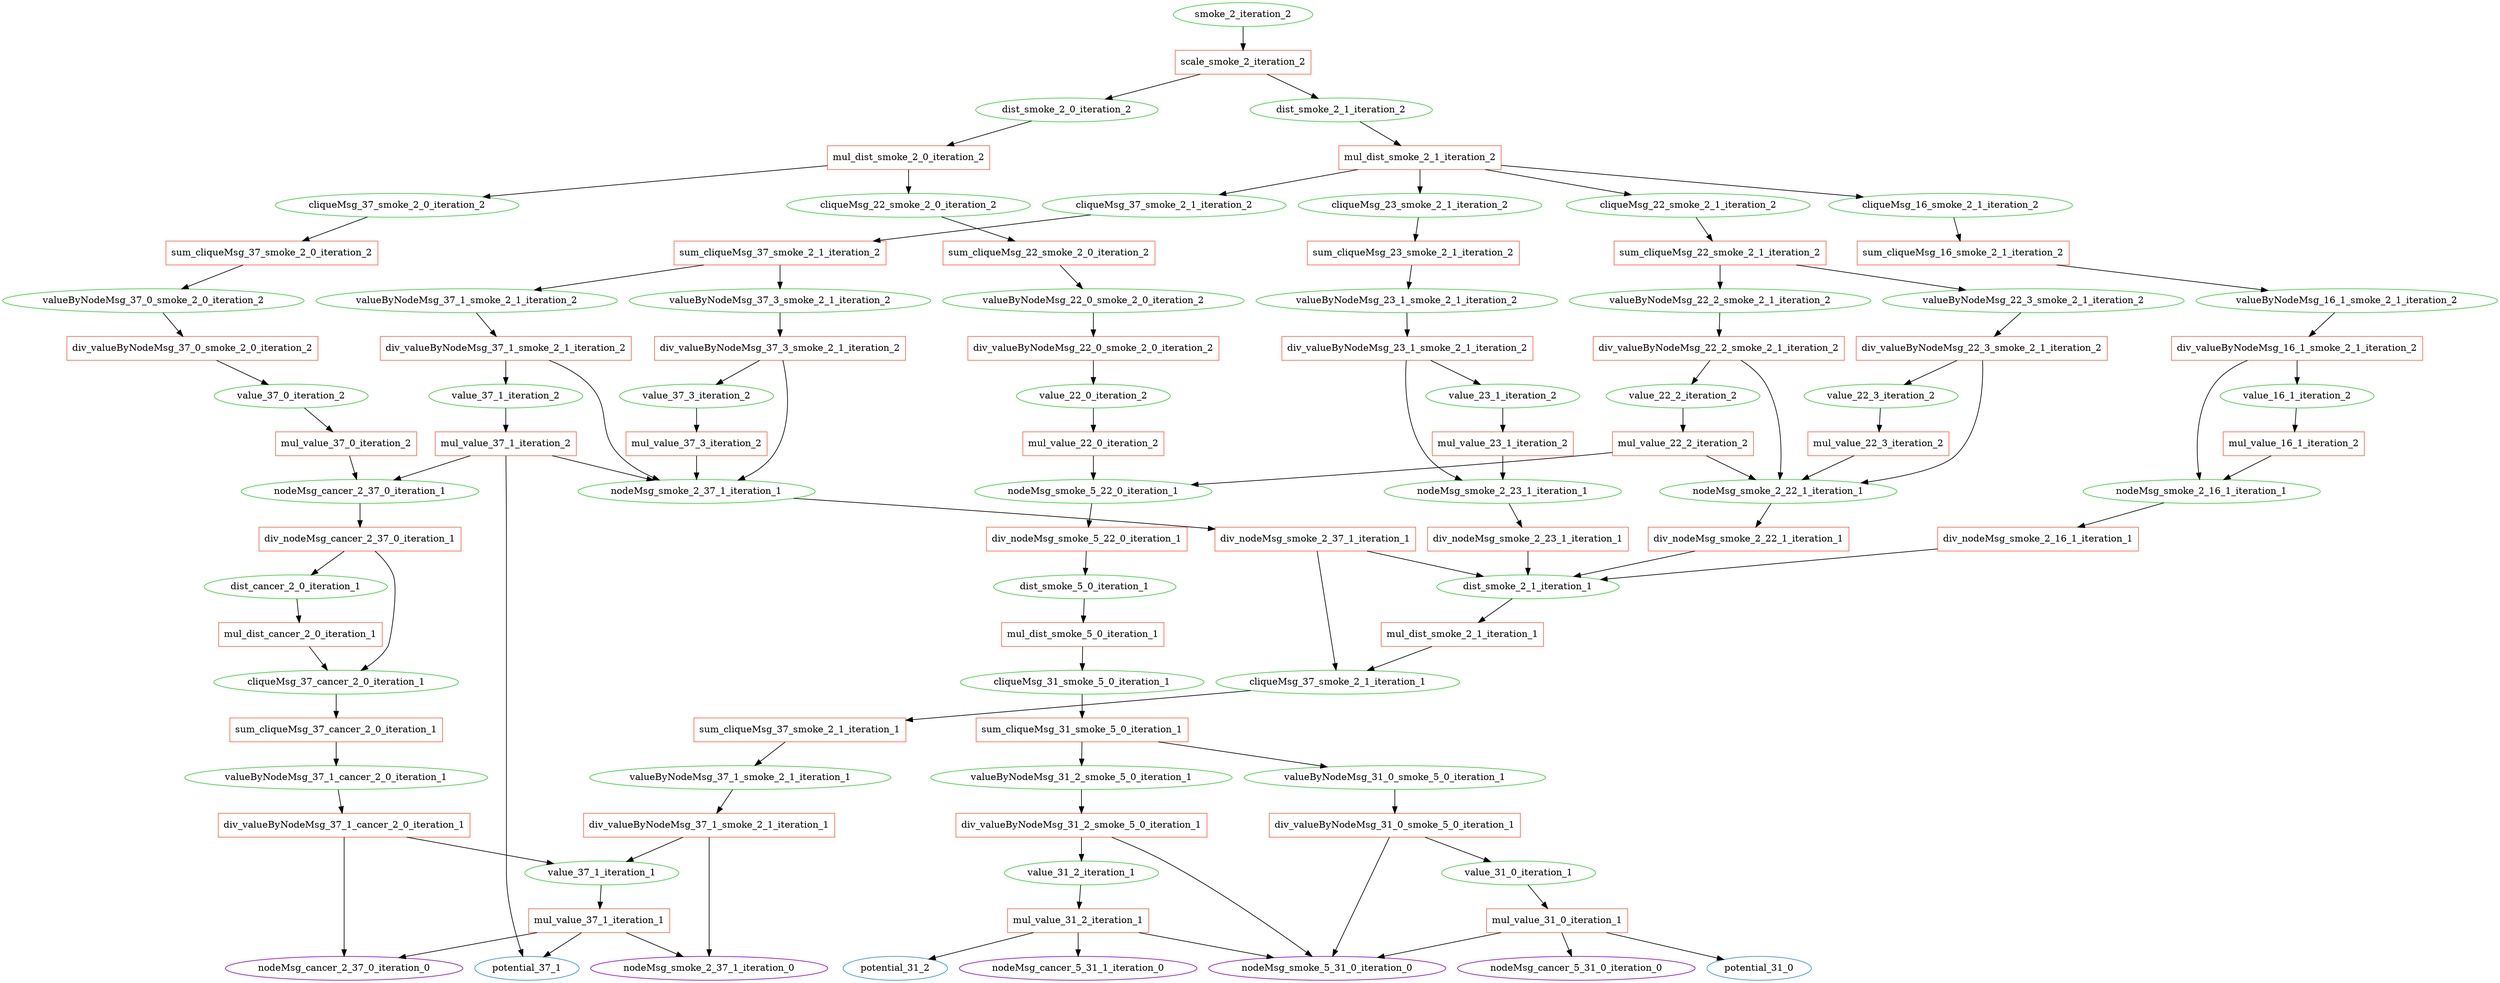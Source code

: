 digraph G {
0 [label="smoke_2_iteration_2", shape=oval, color=limegreen];
1 [label="scale_smoke_2_iteration_2", shape=box, color=tomato];
2 [label="dist_smoke_2_0_iteration_2", shape=oval, color=limegreen];
3 [label="mul_dist_smoke_2_0_iteration_2", shape=box, color=tomato];
4 [label="cliqueMsg_22_smoke_2_0_iteration_2", shape=oval, color=limegreen];
5 [label="sum_cliqueMsg_22_smoke_2_0_iteration_2", shape=box, color=tomato];
6 [label="valueByNodeMsg_22_0_smoke_2_0_iteration_2", shape=oval, color=limegreen];
7 [label="div_valueByNodeMsg_22_0_smoke_2_0_iteration_2", shape=box, color=tomato];
8 [label="value_22_0_iteration_2", shape=oval, color=limegreen];
9 [label="mul_value_22_0_iteration_2", shape=box, color=tomato];
10 [label="nodeMsg_smoke_5_22_0_iteration_1", shape=oval, color=limegreen];
11 [label="div_nodeMsg_smoke_5_22_0_iteration_1", shape=box, color=tomato];
12 [label="dist_smoke_5_0_iteration_1", shape=oval, color=limegreen];
13 [label="mul_dist_smoke_5_0_iteration_1", shape=box, color=tomato];
14 [label="cliqueMsg_31_smoke_5_0_iteration_1", shape=oval, color=limegreen];
15 [label="sum_cliqueMsg_31_smoke_5_0_iteration_1", shape=box, color=tomato];
16 [label="valueByNodeMsg_31_0_smoke_5_0_iteration_1", shape=oval, color=limegreen];
17 [label="div_valueByNodeMsg_31_0_smoke_5_0_iteration_1", shape=box, color=tomato];
18 [label="value_31_0_iteration_1", shape=oval, color=limegreen];
19 [label="mul_value_31_0_iteration_1", shape=box, color=tomato];
20 [label="potential_31_0", shape=oval, color=dodgerblue];
21 [label="nodeMsg_smoke_5_31_0_iteration_0", shape=oval, color=darkviolet];
22 [label="nodeMsg_cancer_5_31_0_iteration_0", shape=oval, color=darkviolet];
23 [label="valueByNodeMsg_31_2_smoke_5_0_iteration_1", shape=oval, color=limegreen];
24 [label="div_valueByNodeMsg_31_2_smoke_5_0_iteration_1", shape=box, color=tomato];
25 [label="value_31_2_iteration_1", shape=oval, color=limegreen];
26 [label="mul_value_31_2_iteration_1", shape=box, color=tomato];
27 [label="potential_31_2", shape=oval, color=dodgerblue];
28 [label="nodeMsg_cancer_5_31_1_iteration_0", shape=oval, color=darkviolet];
29 [label="cliqueMsg_37_smoke_2_0_iteration_2", shape=oval, color=limegreen];
30 [label="sum_cliqueMsg_37_smoke_2_0_iteration_2", shape=box, color=tomato];
31 [label="valueByNodeMsg_37_0_smoke_2_0_iteration_2", shape=oval, color=limegreen];
32 [label="div_valueByNodeMsg_37_0_smoke_2_0_iteration_2", shape=box, color=tomato];
33 [label="value_37_0_iteration_2", shape=oval, color=limegreen];
34 [label="mul_value_37_0_iteration_2", shape=box, color=tomato];
35 [label="nodeMsg_cancer_2_37_0_iteration_1", shape=oval, color=limegreen];
36 [label="div_nodeMsg_cancer_2_37_0_iteration_1", shape=box, color=tomato];
37 [label="dist_cancer_2_0_iteration_1", shape=oval, color=limegreen];
38 [label="mul_dist_cancer_2_0_iteration_1", shape=box, color=tomato];
39 [label="cliqueMsg_37_cancer_2_0_iteration_1", shape=oval, color=limegreen];
40 [label="sum_cliqueMsg_37_cancer_2_0_iteration_1", shape=box, color=tomato];
41 [label="valueByNodeMsg_37_1_cancer_2_0_iteration_1", shape=oval, color=limegreen];
42 [label="div_valueByNodeMsg_37_1_cancer_2_0_iteration_1", shape=box, color=tomato];
43 [label="value_37_1_iteration_1", shape=oval, color=limegreen];
44 [label="mul_value_37_1_iteration_1", shape=box, color=tomato];
45 [label="potential_37_1", shape=oval, color=dodgerblue];
46 [label="nodeMsg_smoke_2_37_1_iteration_0", shape=oval, color=darkviolet];
47 [label="nodeMsg_cancer_2_37_0_iteration_0", shape=oval, color=darkviolet];
48 [label="dist_smoke_2_1_iteration_2", shape=oval, color=limegreen];
49 [label="mul_dist_smoke_2_1_iteration_2", shape=box, color=tomato];
50 [label="cliqueMsg_16_smoke_2_1_iteration_2", shape=oval, color=limegreen];
51 [label="sum_cliqueMsg_16_smoke_2_1_iteration_2", shape=box, color=tomato];
52 [label="valueByNodeMsg_16_1_smoke_2_1_iteration_2", shape=oval, color=limegreen];
53 [label="div_valueByNodeMsg_16_1_smoke_2_1_iteration_2", shape=box, color=tomato];
54 [label="value_16_1_iteration_2", shape=oval, color=limegreen];
55 [label="mul_value_16_1_iteration_2", shape=box, color=tomato];
56 [label="nodeMsg_smoke_2_16_1_iteration_1", shape=oval, color=limegreen];
57 [label="div_nodeMsg_smoke_2_16_1_iteration_1", shape=box, color=tomato];
58 [label="dist_smoke_2_1_iteration_1", shape=oval, color=limegreen];
59 [label="mul_dist_smoke_2_1_iteration_1", shape=box, color=tomato];
60 [label="cliqueMsg_37_smoke_2_1_iteration_1", shape=oval, color=limegreen];
61 [label="sum_cliqueMsg_37_smoke_2_1_iteration_1", shape=box, color=tomato];
62 [label="valueByNodeMsg_37_1_smoke_2_1_iteration_1", shape=oval, color=limegreen];
63 [label="div_valueByNodeMsg_37_1_smoke_2_1_iteration_1", shape=box, color=tomato];
64 [label="cliqueMsg_22_smoke_2_1_iteration_2", shape=oval, color=limegreen];
65 [label="sum_cliqueMsg_22_smoke_2_1_iteration_2", shape=box, color=tomato];
66 [label="valueByNodeMsg_22_2_smoke_2_1_iteration_2", shape=oval, color=limegreen];
67 [label="div_valueByNodeMsg_22_2_smoke_2_1_iteration_2", shape=box, color=tomato];
68 [label="value_22_2_iteration_2", shape=oval, color=limegreen];
69 [label="mul_value_22_2_iteration_2", shape=box, color=tomato];
70 [label="nodeMsg_smoke_2_22_1_iteration_1", shape=oval, color=limegreen];
71 [label="div_nodeMsg_smoke_2_22_1_iteration_1", shape=box, color=tomato];
72 [label="valueByNodeMsg_22_3_smoke_2_1_iteration_2", shape=oval, color=limegreen];
73 [label="div_valueByNodeMsg_22_3_smoke_2_1_iteration_2", shape=box, color=tomato];
74 [label="value_22_3_iteration_2", shape=oval, color=limegreen];
75 [label="mul_value_22_3_iteration_2", shape=box, color=tomato];
76 [label="cliqueMsg_23_smoke_2_1_iteration_2", shape=oval, color=limegreen];
77 [label="sum_cliqueMsg_23_smoke_2_1_iteration_2", shape=box, color=tomato];
78 [label="valueByNodeMsg_23_1_smoke_2_1_iteration_2", shape=oval, color=limegreen];
79 [label="div_valueByNodeMsg_23_1_smoke_2_1_iteration_2", shape=box, color=tomato];
80 [label="value_23_1_iteration_2", shape=oval, color=limegreen];
81 [label="mul_value_23_1_iteration_2", shape=box, color=tomato];
82 [label="nodeMsg_smoke_2_23_1_iteration_1", shape=oval, color=limegreen];
83 [label="div_nodeMsg_smoke_2_23_1_iteration_1", shape=box, color=tomato];
84 [label="cliqueMsg_37_smoke_2_1_iteration_2", shape=oval, color=limegreen];
85 [label="sum_cliqueMsg_37_smoke_2_1_iteration_2", shape=box, color=tomato];
86 [label="valueByNodeMsg_37_1_smoke_2_1_iteration_2", shape=oval, color=limegreen];
87 [label="div_valueByNodeMsg_37_1_smoke_2_1_iteration_2", shape=box, color=tomato];
88 [label="value_37_1_iteration_2", shape=oval, color=limegreen];
89 [label="mul_value_37_1_iteration_2", shape=box, color=tomato];
90 [label="nodeMsg_smoke_2_37_1_iteration_1", shape=oval, color=limegreen];
91 [label="div_nodeMsg_smoke_2_37_1_iteration_1", shape=box, color=tomato];
92 [label="valueByNodeMsg_37_3_smoke_2_1_iteration_2", shape=oval, color=limegreen];
93 [label="div_valueByNodeMsg_37_3_smoke_2_1_iteration_2", shape=box, color=tomato];
94 [label="value_37_3_iteration_2", shape=oval, color=limegreen];
95 [label="mul_value_37_3_iteration_2", shape=box, color=tomato];
0->1 ;
1->2 ;
1->48 ;
2->3 ;
3->4 ;
3->29 ;
4->5 ;
5->6 ;
6->7 ;
7->8 ;
8->9 ;
9->10 ;
10->11 ;
11->12 ;
12->13 ;
13->14 ;
14->15 ;
15->16 ;
15->23 ;
16->17 ;
17->18 ;
17->21 ;
18->19 ;
19->20 ;
19->21 ;
19->22 ;
23->24 ;
24->25 ;
24->21 ;
25->26 ;
26->27 ;
26->21 ;
26->28 ;
29->30 ;
30->31 ;
31->32 ;
32->33 ;
33->34 ;
34->35 ;
35->36 ;
36->37 ;
36->39 ;
37->38 ;
38->39 ;
39->40 ;
40->41 ;
41->42 ;
42->43 ;
42->47 ;
43->44 ;
44->45 ;
44->46 ;
44->47 ;
48->49 ;
49->50 ;
49->64 ;
49->76 ;
49->84 ;
50->51 ;
51->52 ;
52->53 ;
53->54 ;
53->56 ;
54->55 ;
55->56 ;
56->57 ;
57->58 ;
58->59 ;
59->60 ;
60->61 ;
61->62 ;
62->63 ;
63->43 ;
63->46 ;
64->65 ;
65->66 ;
65->72 ;
66->67 ;
67->68 ;
67->70 ;
68->69 ;
69->10 ;
69->70 ;
70->71 ;
71->58 ;
72->73 ;
73->74 ;
73->70 ;
74->75 ;
75->70 ;
76->77 ;
77->78 ;
78->79 ;
79->80 ;
79->82 ;
80->81 ;
81->82 ;
82->83 ;
83->58 ;
84->85 ;
85->86 ;
85->92 ;
86->87 ;
87->88 ;
87->90 ;
88->89 ;
89->45 ;
89->90 ;
89->35 ;
90->91 ;
91->58 ;
91->60 ;
92->93 ;
93->94 ;
93->90 ;
94->95 ;
95->90 ;
}
